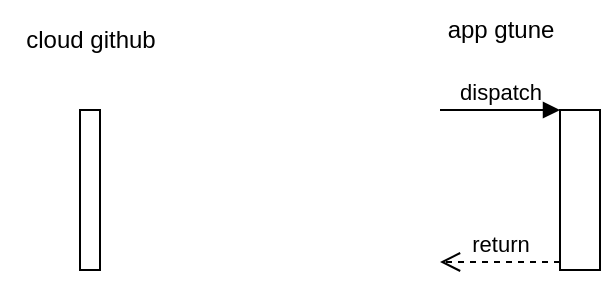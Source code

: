 <mxfile version="20.2.2" type="github">
  <diagram name="appUpdate_github" id="74e2e168-ea6b-b213-b513-2b3c1d86103e">
    <mxGraphModel dx="1422" dy="817" grid="1" gridSize="10" guides="1" tooltips="1" connect="1" arrows="1" fold="1" page="1" pageScale="1" pageWidth="1100" pageHeight="850" background="none" math="0" shadow="0">
      <root>
        <mxCell id="0" />
        <mxCell id="1" parent="0" />
        <mxCell id="9h3Yn2aETPTjFxHvk9FR-1" value="" style="html=1;points=[];perimeter=orthogonalPerimeter;" vertex="1" parent="1">
          <mxGeometry x="550" y="80" width="20" height="80" as="geometry" />
        </mxCell>
        <mxCell id="9h3Yn2aETPTjFxHvk9FR-2" value="dispatch" style="html=1;verticalAlign=bottom;endArrow=block;entryX=0;entryY=0;rounded=0;" edge="1" target="9h3Yn2aETPTjFxHvk9FR-1" parent="1">
          <mxGeometry relative="1" as="geometry">
            <mxPoint x="490" y="80" as="sourcePoint" />
          </mxGeometry>
        </mxCell>
        <mxCell id="9h3Yn2aETPTjFxHvk9FR-3" value="return" style="html=1;verticalAlign=bottom;endArrow=open;dashed=1;endSize=8;exitX=0;exitY=0.95;rounded=0;" edge="1" source="9h3Yn2aETPTjFxHvk9FR-1" parent="1">
          <mxGeometry relative="1" as="geometry">
            <mxPoint x="490" y="156" as="targetPoint" />
          </mxGeometry>
        </mxCell>
        <mxCell id="9h3Yn2aETPTjFxHvk9FR-4" value="" style="html=1;points=[];perimeter=orthogonalPerimeter;" vertex="1" parent="1">
          <mxGeometry x="310" y="80" width="10" height="80" as="geometry" />
        </mxCell>
        <mxCell id="9h3Yn2aETPTjFxHvk9FR-5" value="cloud github" style="text;html=1;align=center;verticalAlign=middle;resizable=0;points=[];autosize=1;strokeColor=none;fillColor=none;" vertex="1" parent="1">
          <mxGeometry x="270" y="30" width="90" height="30" as="geometry" />
        </mxCell>
        <mxCell id="9h3Yn2aETPTjFxHvk9FR-6" value="app gtune&lt;br&gt;" style="text;html=1;align=center;verticalAlign=middle;resizable=0;points=[];autosize=1;strokeColor=none;fillColor=none;" vertex="1" parent="1">
          <mxGeometry x="480" y="25" width="80" height="30" as="geometry" />
        </mxCell>
      </root>
    </mxGraphModel>
  </diagram>
</mxfile>
